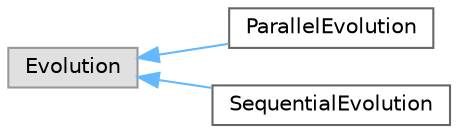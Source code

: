 digraph "类继承关系图"
{
 // LATEX_PDF_SIZE
  bgcolor="transparent";
  edge [fontname=Helvetica,fontsize=10,labelfontname=Helvetica,labelfontsize=10];
  node [fontname=Helvetica,fontsize=10,shape=box,height=0.2,width=0.4];
  rankdir="LR";
  Node0 [id="Node000000",label="Evolution",height=0.2,width=0.4,color="grey60", fillcolor="#E0E0E0", style="filled",tooltip=" "];
  Node0 -> Node1 [id="edge4898_Node000000_Node000001",dir="back",color="steelblue1",style="solid",tooltip=" "];
  Node1 [id="Node000001",label="ParallelEvolution",height=0.2,width=0.4,color="grey40", fillcolor="white", style="filled",URL="$class_parallel_evolution.html",tooltip=" "];
  Node0 -> Node2 [id="edge4899_Node000000_Node000002",dir="back",color="steelblue1",style="solid",tooltip=" "];
  Node2 [id="Node000002",label="SequentialEvolution",height=0.2,width=0.4,color="grey40", fillcolor="white", style="filled",URL="$class_sequential_evolution.html",tooltip=" "];
}
